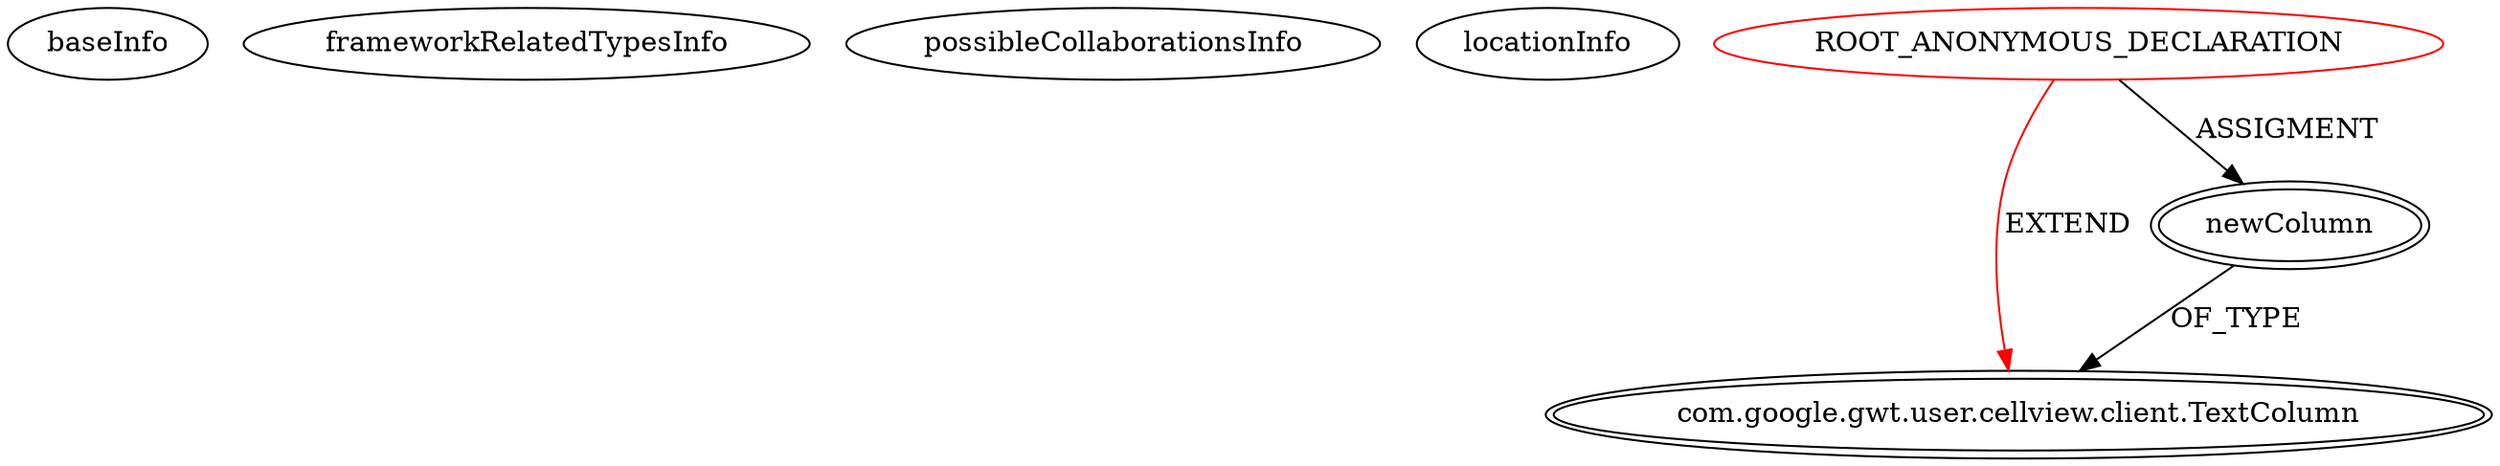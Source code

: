 digraph {
baseInfo[graphId=773,category="extension_graph",isAnonymous=true,possibleRelation=false]
frameworkRelatedTypesInfo[0="com.google.gwt.user.cellview.client.TextColumn"]
possibleCollaborationsInfo[]
locationInfo[projectName="avida-cookmaster",filePath="/avida-cookmaster/cookmaster-master/src/cookmaster/client/TableWithCells.java",contextSignature="void initTable()",graphId="773"]
0[label="ROOT_ANONYMOUS_DECLARATION",vertexType="ROOT_ANONYMOUS_DECLARATION",isFrameworkType=false,color=red]
1[label="com.google.gwt.user.cellview.client.TextColumn",vertexType="FRAMEWORK_CLASS_TYPE",isFrameworkType=true,peripheries=2]
2[label="newColumn",vertexType="OUTSIDE_VARIABLE_EXPRESION",isFrameworkType=true,peripheries=2]
0->1[label="EXTEND",color=red]
0->2[label="ASSIGMENT"]
2->1[label="OF_TYPE"]
}
